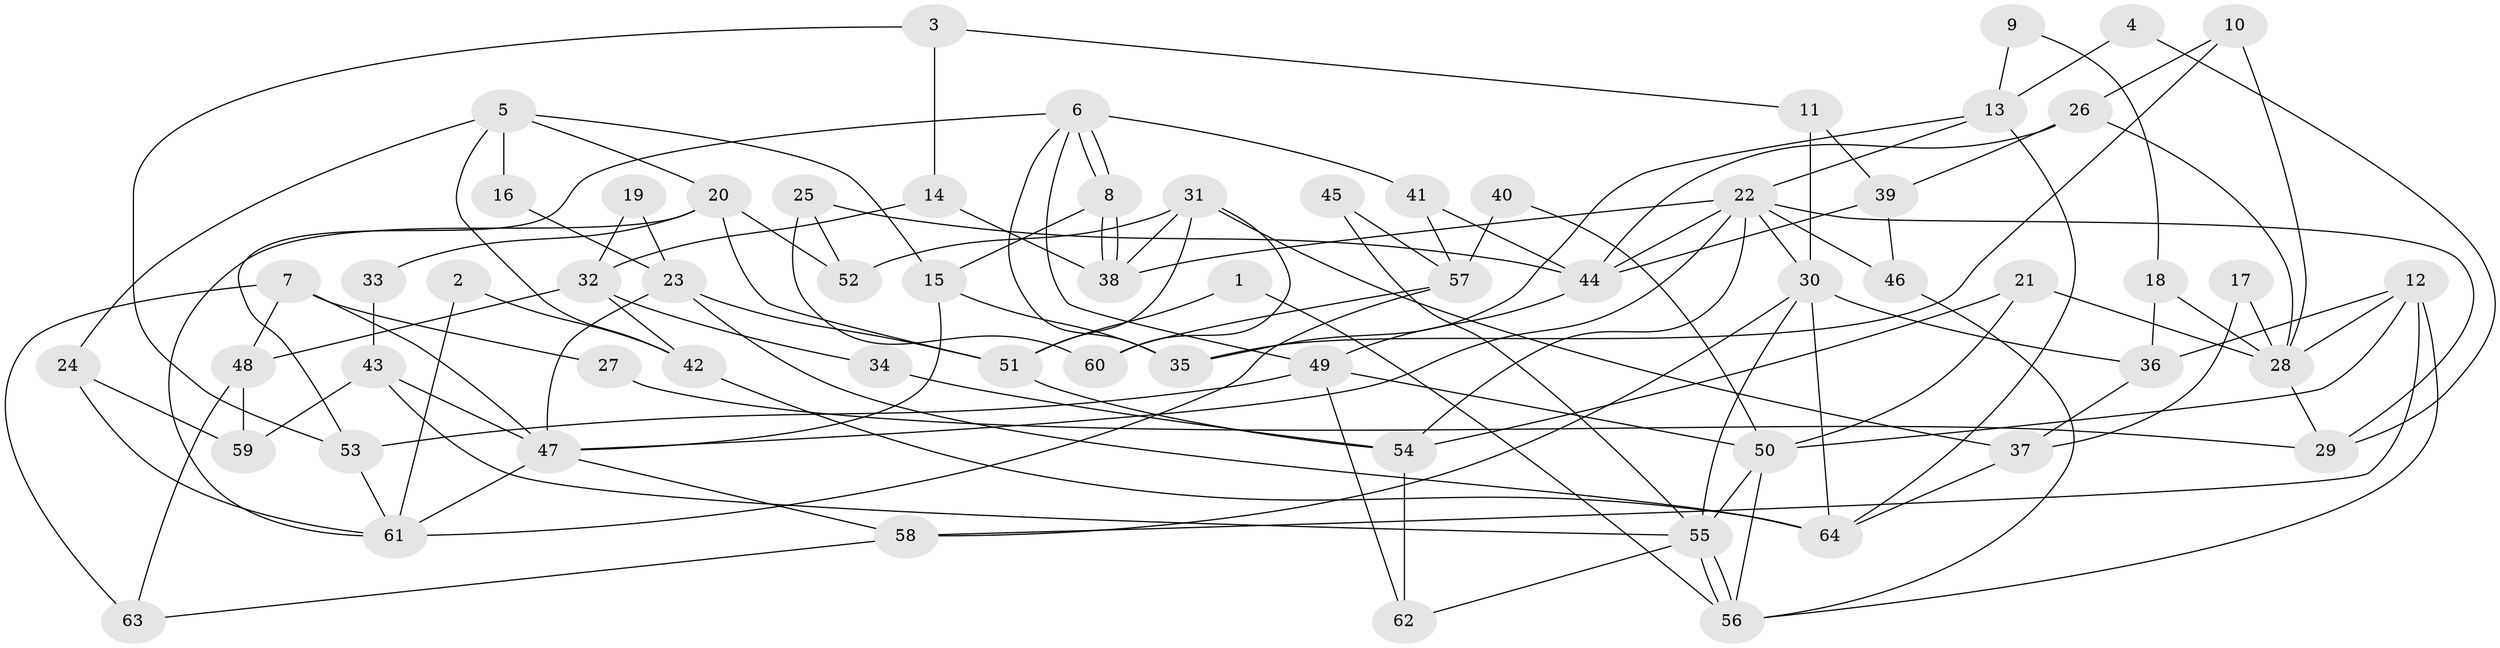 // coarse degree distribution, {5: 0.13636363636363635, 1: 0.045454545454545456, 2: 0.045454545454545456, 10: 0.045454545454545456, 9: 0.09090909090909091, 4: 0.09090909090909091, 8: 0.09090909090909091, 3: 0.09090909090909091, 7: 0.18181818181818182, 14: 0.045454545454545456, 6: 0.13636363636363635}
// Generated by graph-tools (version 1.1) at 2025/18/03/04/25 18:18:35]
// undirected, 64 vertices, 128 edges
graph export_dot {
graph [start="1"]
  node [color=gray90,style=filled];
  1;
  2;
  3;
  4;
  5;
  6;
  7;
  8;
  9;
  10;
  11;
  12;
  13;
  14;
  15;
  16;
  17;
  18;
  19;
  20;
  21;
  22;
  23;
  24;
  25;
  26;
  27;
  28;
  29;
  30;
  31;
  32;
  33;
  34;
  35;
  36;
  37;
  38;
  39;
  40;
  41;
  42;
  43;
  44;
  45;
  46;
  47;
  48;
  49;
  50;
  51;
  52;
  53;
  54;
  55;
  56;
  57;
  58;
  59;
  60;
  61;
  62;
  63;
  64;
  1 -- 56;
  1 -- 51;
  2 -- 42;
  2 -- 61;
  3 -- 53;
  3 -- 11;
  3 -- 14;
  4 -- 13;
  4 -- 29;
  5 -- 15;
  5 -- 20;
  5 -- 16;
  5 -- 24;
  5 -- 42;
  6 -- 8;
  6 -- 8;
  6 -- 35;
  6 -- 41;
  6 -- 49;
  6 -- 53;
  7 -- 47;
  7 -- 48;
  7 -- 27;
  7 -- 63;
  8 -- 38;
  8 -- 38;
  8 -- 15;
  9 -- 18;
  9 -- 13;
  10 -- 28;
  10 -- 26;
  10 -- 35;
  11 -- 39;
  11 -- 30;
  12 -- 50;
  12 -- 58;
  12 -- 28;
  12 -- 36;
  12 -- 56;
  13 -- 64;
  13 -- 35;
  13 -- 22;
  14 -- 38;
  14 -- 32;
  15 -- 47;
  15 -- 35;
  16 -- 23;
  17 -- 28;
  17 -- 37;
  18 -- 36;
  18 -- 28;
  19 -- 23;
  19 -- 32;
  20 -- 61;
  20 -- 52;
  20 -- 33;
  20 -- 51;
  21 -- 54;
  21 -- 50;
  21 -- 28;
  22 -- 46;
  22 -- 29;
  22 -- 30;
  22 -- 38;
  22 -- 44;
  22 -- 47;
  22 -- 54;
  23 -- 64;
  23 -- 51;
  23 -- 47;
  24 -- 61;
  24 -- 59;
  25 -- 44;
  25 -- 60;
  25 -- 52;
  26 -- 44;
  26 -- 28;
  26 -- 39;
  27 -- 29;
  28 -- 29;
  30 -- 55;
  30 -- 36;
  30 -- 58;
  30 -- 64;
  31 -- 38;
  31 -- 37;
  31 -- 51;
  31 -- 52;
  31 -- 60;
  32 -- 48;
  32 -- 34;
  32 -- 42;
  33 -- 43;
  34 -- 54;
  36 -- 37;
  37 -- 64;
  39 -- 44;
  39 -- 46;
  40 -- 50;
  40 -- 57;
  41 -- 44;
  41 -- 57;
  42 -- 64;
  43 -- 55;
  43 -- 47;
  43 -- 59;
  44 -- 49;
  45 -- 57;
  45 -- 55;
  46 -- 56;
  47 -- 58;
  47 -- 61;
  48 -- 59;
  48 -- 63;
  49 -- 62;
  49 -- 50;
  49 -- 53;
  50 -- 56;
  50 -- 55;
  51 -- 54;
  53 -- 61;
  54 -- 62;
  55 -- 56;
  55 -- 56;
  55 -- 62;
  57 -- 61;
  57 -- 60;
  58 -- 63;
}
